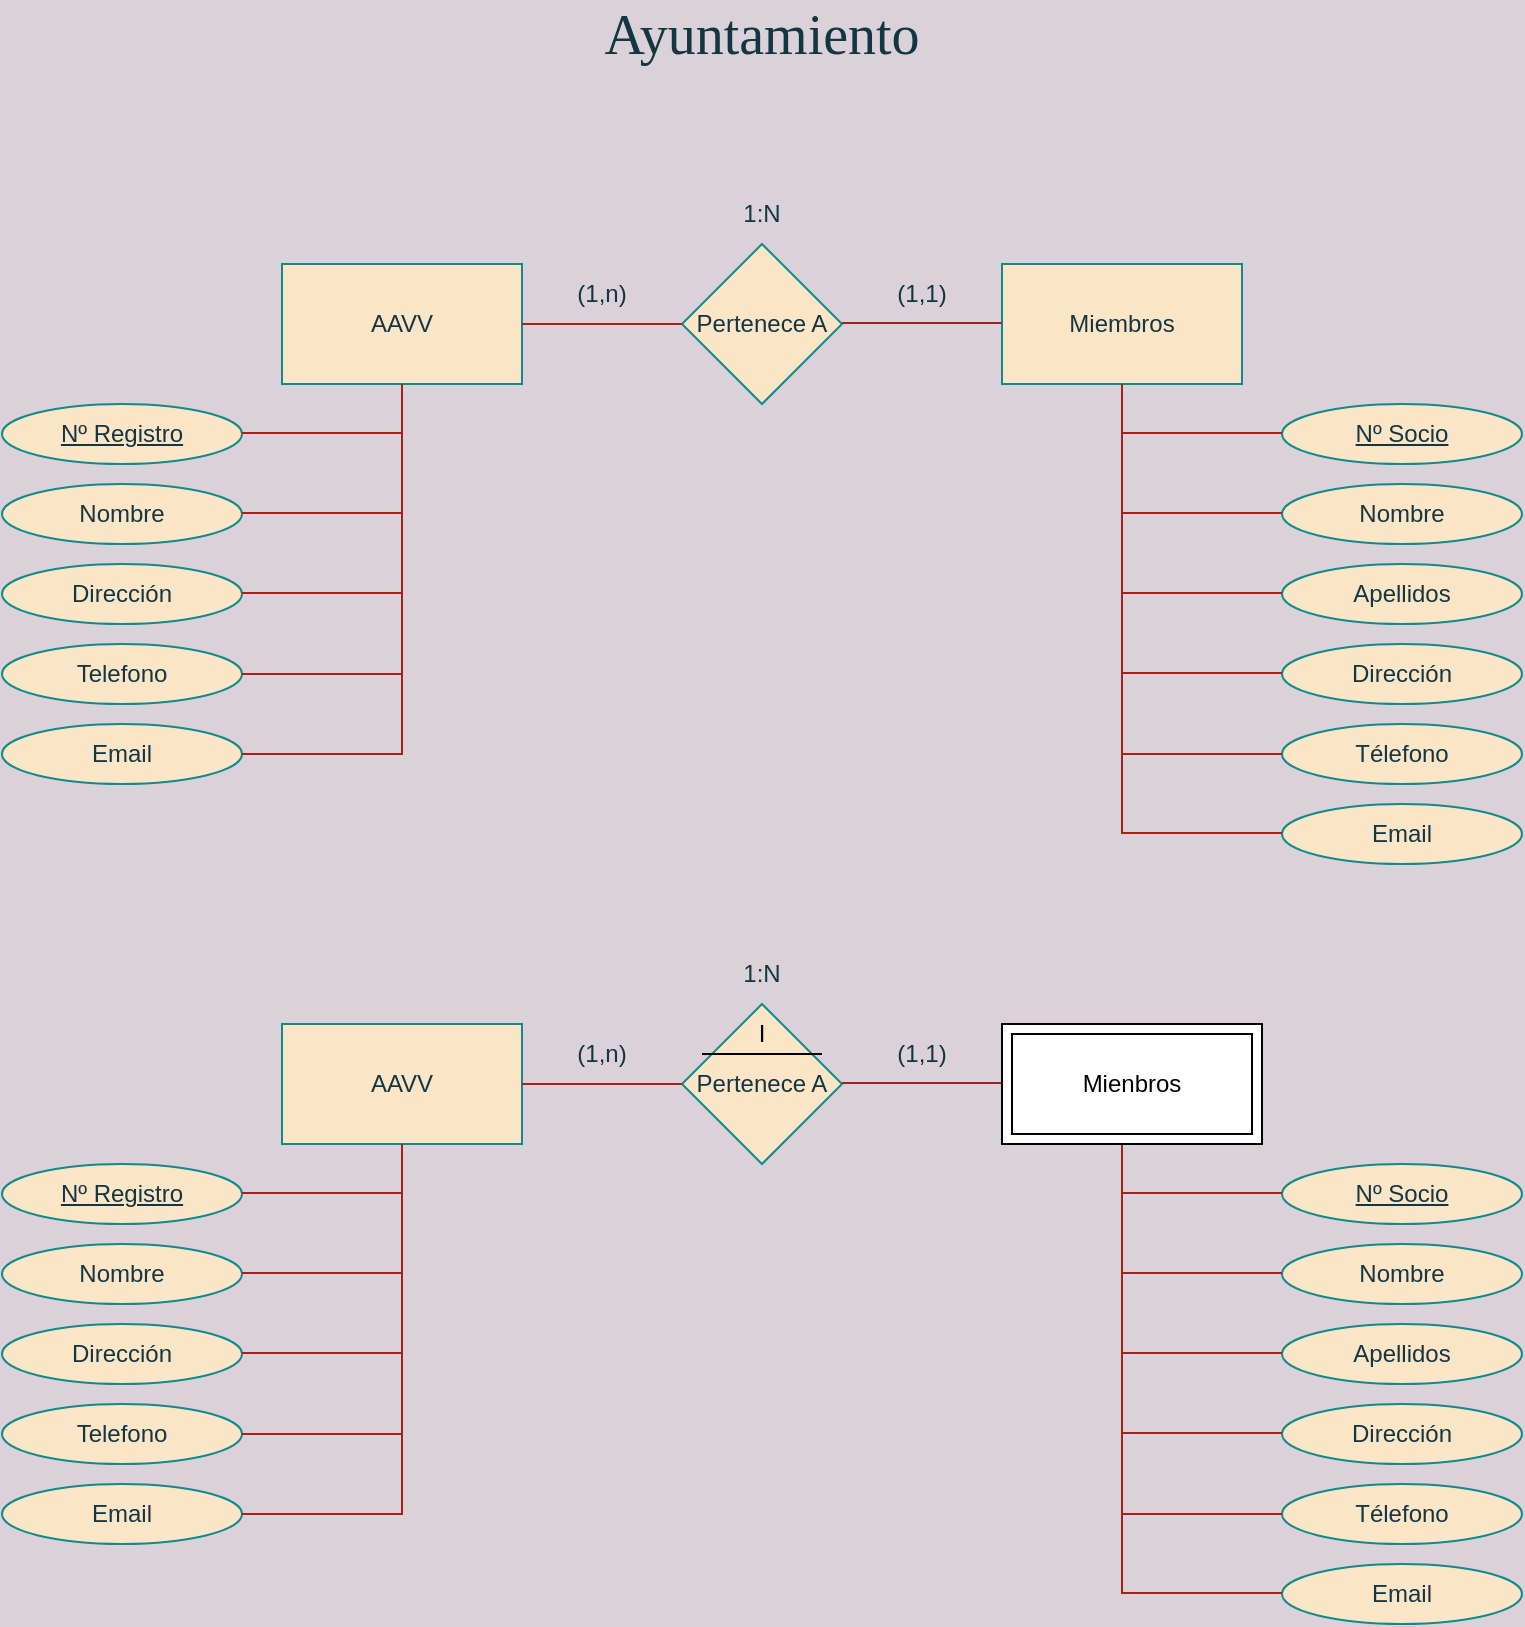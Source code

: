 <mxfile version="16.5.1" type="device"><diagram id="R2lEEEUBdFMjLlhIrx00" name="Page-1"><mxGraphModel dx="1185" dy="721" grid="1" gridSize="10" guides="1" tooltips="1" connect="1" arrows="1" fold="1" page="1" pageScale="1" pageWidth="850" pageHeight="1100" background="#DAD2D8" math="0" shadow="0" extFonts="Permanent Marker^https://fonts.googleapis.com/css?family=Permanent+Marker"><root><mxCell id="0"/><mxCell id="1" parent="0"/><mxCell id="mPMEIuFIs5zJQXIltNM0-1" value="AAVV" style="rounded=0;whiteSpace=wrap;html=1;fillColor=#FAE5C7;strokeColor=#0F8B8D;fontColor=#143642;" parent="1" vertex="1"><mxGeometry x="160" y="170" width="120" height="60" as="geometry"/></mxCell><mxCell id="mPMEIuFIs5zJQXIltNM0-2" value="Miembros" style="rounded=0;whiteSpace=wrap;html=1;fillColor=#FAE5C7;strokeColor=#0F8B8D;fontColor=#143642;" parent="1" vertex="1"><mxGeometry x="520" y="170" width="120" height="60" as="geometry"/></mxCell><mxCell id="mPMEIuFIs5zJQXIltNM0-3" value="Pertenece A" style="rhombus;whiteSpace=wrap;html=1;fillColor=#FAE5C7;strokeColor=#0F8B8D;fontColor=#143642;" parent="1" vertex="1"><mxGeometry x="360" y="160" width="80" height="80" as="geometry"/></mxCell><mxCell id="mPMEIuFIs5zJQXIltNM0-5" value="" style="endArrow=none;html=1;rounded=0;exitX=1;exitY=0.5;exitDx=0;exitDy=0;strokeColor=#A8201A;fontColor=#143642;labelBackgroundColor=#DAD2D8;" parent="1" source="mPMEIuFIs5zJQXIltNM0-1" edge="1"><mxGeometry width="50" height="50" relative="1" as="geometry"><mxPoint x="310" y="250" as="sourcePoint"/><mxPoint x="360" y="200" as="targetPoint"/></mxGeometry></mxCell><mxCell id="mPMEIuFIs5zJQXIltNM0-6" value="" style="endArrow=none;html=1;rounded=0;exitX=1;exitY=0.5;exitDx=0;exitDy=0;strokeColor=#A8201A;fontColor=#143642;labelBackgroundColor=#DAD2D8;" parent="1" edge="1"><mxGeometry width="50" height="50" relative="1" as="geometry"><mxPoint x="440" y="199.5" as="sourcePoint"/><mxPoint x="520" y="199.5" as="targetPoint"/></mxGeometry></mxCell><mxCell id="mPMEIuFIs5zJQXIltNM0-7" value="(1,n)" style="text;html=1;strokeColor=none;fillColor=none;align=center;verticalAlign=middle;whiteSpace=wrap;rounded=0;fontColor=#143642;" parent="1" vertex="1"><mxGeometry x="290" y="170" width="60" height="30" as="geometry"/></mxCell><mxCell id="mPMEIuFIs5zJQXIltNM0-8" value="(1,1)" style="text;html=1;strokeColor=none;fillColor=none;align=center;verticalAlign=middle;whiteSpace=wrap;rounded=0;fontColor=#143642;" parent="1" vertex="1"><mxGeometry x="450" y="170" width="60" height="30" as="geometry"/></mxCell><mxCell id="mPMEIuFIs5zJQXIltNM0-9" value="1:N" style="text;html=1;strokeColor=none;fillColor=none;align=center;verticalAlign=middle;whiteSpace=wrap;rounded=0;fontColor=#143642;" parent="1" vertex="1"><mxGeometry x="370" y="130" width="60" height="30" as="geometry"/></mxCell><mxCell id="mPMEIuFIs5zJQXIltNM0-10" value="&lt;u&gt;Nº Registro&lt;/u&gt;" style="ellipse;whiteSpace=wrap;html=1;fillColor=#FAE5C7;strokeColor=#0F8B8D;fontColor=#143642;" parent="1" vertex="1"><mxGeometry x="20" y="240" width="120" height="30" as="geometry"/></mxCell><mxCell id="mPMEIuFIs5zJQXIltNM0-11" value="Nombre" style="ellipse;whiteSpace=wrap;html=1;fillColor=#FAE5C7;strokeColor=#0F8B8D;fontColor=#143642;" parent="1" vertex="1"><mxGeometry x="20" y="280" width="120" height="30" as="geometry"/></mxCell><mxCell id="mPMEIuFIs5zJQXIltNM0-12" value="Telefono" style="ellipse;whiteSpace=wrap;html=1;fillColor=#FAE5C7;strokeColor=#0F8B8D;fontColor=#143642;" parent="1" vertex="1"><mxGeometry x="20" y="360" width="120" height="30" as="geometry"/></mxCell><mxCell id="mPMEIuFIs5zJQXIltNM0-13" value="Dirección" style="ellipse;whiteSpace=wrap;html=1;fillColor=#FAE5C7;strokeColor=#0F8B8D;fontColor=#143642;" parent="1" vertex="1"><mxGeometry x="20" y="320" width="120" height="30" as="geometry"/></mxCell><mxCell id="mPMEIuFIs5zJQXIltNM0-15" value="Email" style="ellipse;whiteSpace=wrap;html=1;fillColor=#FAE5C7;strokeColor=#0F8B8D;fontColor=#143642;" parent="1" vertex="1"><mxGeometry x="20" y="400" width="120" height="30" as="geometry"/></mxCell><mxCell id="mPMEIuFIs5zJQXIltNM0-16" value="" style="endArrow=none;html=1;rounded=0;exitX=1;exitY=0.5;exitDx=0;exitDy=0;entryX=0.5;entryY=1;entryDx=0;entryDy=0;strokeColor=#A8201A;fontColor=#143642;labelBackgroundColor=#DAD2D8;" parent="1" source="mPMEIuFIs5zJQXIltNM0-15" target="mPMEIuFIs5zJQXIltNM0-1" edge="1"><mxGeometry width="50" height="50" relative="1" as="geometry"><mxPoint x="140" y="420" as="sourcePoint"/><mxPoint x="240" y="415" as="targetPoint"/><Array as="points"><mxPoint x="220" y="415"/></Array></mxGeometry></mxCell><mxCell id="mPMEIuFIs5zJQXIltNM0-17" value="" style="endArrow=none;html=1;rounded=0;exitX=1;exitY=0.5;exitDx=0;exitDy=0;strokeColor=#A8201A;fontColor=#143642;labelBackgroundColor=#DAD2D8;" parent="1" source="mPMEIuFIs5zJQXIltNM0-12" edge="1"><mxGeometry width="50" height="50" relative="1" as="geometry"><mxPoint x="400" y="420" as="sourcePoint"/><mxPoint x="220" y="375" as="targetPoint"/></mxGeometry></mxCell><mxCell id="mPMEIuFIs5zJQXIltNM0-18" value="" style="endArrow=none;html=1;rounded=0;exitX=1;exitY=0.5;exitDx=0;exitDy=0;strokeColor=#A8201A;fontColor=#143642;labelBackgroundColor=#DAD2D8;" parent="1" edge="1"><mxGeometry width="50" height="50" relative="1" as="geometry"><mxPoint x="140" y="334.5" as="sourcePoint"/><mxPoint x="220" y="334.5" as="targetPoint"/></mxGeometry></mxCell><mxCell id="mPMEIuFIs5zJQXIltNM0-19" value="" style="endArrow=none;html=1;rounded=0;exitX=1;exitY=0.5;exitDx=0;exitDy=0;strokeColor=#A8201A;fontColor=#143642;labelBackgroundColor=#DAD2D8;" parent="1" edge="1"><mxGeometry width="50" height="50" relative="1" as="geometry"><mxPoint x="140" y="294.5" as="sourcePoint"/><mxPoint x="220" y="294.5" as="targetPoint"/></mxGeometry></mxCell><mxCell id="mPMEIuFIs5zJQXIltNM0-20" value="" style="endArrow=none;html=1;rounded=0;exitX=1;exitY=0.5;exitDx=0;exitDy=0;strokeColor=#A8201A;fontColor=#143642;labelBackgroundColor=#DAD2D8;" parent="1" edge="1"><mxGeometry width="50" height="50" relative="1" as="geometry"><mxPoint x="140" y="254.5" as="sourcePoint"/><mxPoint x="220" y="254.5" as="targetPoint"/></mxGeometry></mxCell><mxCell id="mPMEIuFIs5zJQXIltNM0-21" value="&lt;u&gt;Nº Socio&lt;/u&gt;" style="ellipse;whiteSpace=wrap;html=1;fillColor=#FAE5C7;strokeColor=#0F8B8D;fontColor=#143642;" parent="1" vertex="1"><mxGeometry x="660" y="240" width="120" height="30" as="geometry"/></mxCell><mxCell id="mPMEIuFIs5zJQXIltNM0-22" value="Nombre" style="ellipse;whiteSpace=wrap;html=1;fillColor=#FAE5C7;strokeColor=#0F8B8D;fontColor=#143642;" parent="1" vertex="1"><mxGeometry x="660" y="280" width="120" height="30" as="geometry"/></mxCell><mxCell id="mPMEIuFIs5zJQXIltNM0-23" value="Dirección" style="ellipse;whiteSpace=wrap;html=1;fillColor=#FAE5C7;strokeColor=#0F8B8D;fontColor=#143642;" parent="1" vertex="1"><mxGeometry x="660" y="360" width="120" height="30" as="geometry"/></mxCell><mxCell id="mPMEIuFIs5zJQXIltNM0-24" value="Apellidos" style="ellipse;whiteSpace=wrap;html=1;fillColor=#FAE5C7;strokeColor=#0F8B8D;fontColor=#143642;" parent="1" vertex="1"><mxGeometry x="660" y="320" width="120" height="30" as="geometry"/></mxCell><mxCell id="mPMEIuFIs5zJQXIltNM0-25" value="Télefono" style="ellipse;whiteSpace=wrap;html=1;fillColor=#FAE5C7;strokeColor=#0F8B8D;fontColor=#143642;" parent="1" vertex="1"><mxGeometry x="660" y="400" width="120" height="30" as="geometry"/></mxCell><mxCell id="mPMEIuFIs5zJQXIltNM0-32" value="" style="endArrow=none;html=1;rounded=0;exitX=0;exitY=0.5;exitDx=0;exitDy=0;entryX=0.5;entryY=1;entryDx=0;entryDy=0;strokeColor=#A8201A;fontColor=#143642;labelBackgroundColor=#DAD2D8;" parent="1" source="mPMEIuFIs5zJQXIltNM0-25" edge="1"><mxGeometry width="50" height="50" relative="1" as="geometry"><mxPoint x="500" y="415" as="sourcePoint"/><mxPoint x="580" y="230" as="targetPoint"/><Array as="points"><mxPoint x="580" y="415"/></Array></mxGeometry></mxCell><mxCell id="mPMEIuFIs5zJQXIltNM0-33" value="" style="endArrow=none;html=1;rounded=0;exitX=1;exitY=0.5;exitDx=0;exitDy=0;strokeColor=#A8201A;fontColor=#143642;labelBackgroundColor=#DAD2D8;" parent="1" edge="1"><mxGeometry width="50" height="50" relative="1" as="geometry"><mxPoint x="580" y="374.5" as="sourcePoint"/><mxPoint x="660" y="374.5" as="targetPoint"/></mxGeometry></mxCell><mxCell id="mPMEIuFIs5zJQXIltNM0-34" value="" style="endArrow=none;html=1;rounded=0;exitX=1;exitY=0.5;exitDx=0;exitDy=0;strokeColor=#A8201A;fontColor=#143642;labelBackgroundColor=#DAD2D8;" parent="1" edge="1"><mxGeometry width="50" height="50" relative="1" as="geometry"><mxPoint x="580" y="334.5" as="sourcePoint"/><mxPoint x="660" y="334.5" as="targetPoint"/></mxGeometry></mxCell><mxCell id="mPMEIuFIs5zJQXIltNM0-35" value="" style="endArrow=none;html=1;rounded=0;exitX=1;exitY=0.5;exitDx=0;exitDy=0;strokeColor=#A8201A;fontColor=#143642;labelBackgroundColor=#DAD2D8;" parent="1" edge="1"><mxGeometry width="50" height="50" relative="1" as="geometry"><mxPoint x="580" y="294.5" as="sourcePoint"/><mxPoint x="660" y="294.5" as="targetPoint"/></mxGeometry></mxCell><mxCell id="mPMEIuFIs5zJQXIltNM0-36" value="" style="endArrow=none;html=1;rounded=0;exitX=1;exitY=0.5;exitDx=0;exitDy=0;strokeColor=#A8201A;fontColor=#143642;labelBackgroundColor=#DAD2D8;" parent="1" edge="1"><mxGeometry width="50" height="50" relative="1" as="geometry"><mxPoint x="580" y="254.5" as="sourcePoint"/><mxPoint x="660" y="254.5" as="targetPoint"/></mxGeometry></mxCell><mxCell id="mPMEIuFIs5zJQXIltNM0-41" value="Email" style="ellipse;whiteSpace=wrap;html=1;fillColor=#FAE5C7;strokeColor=#0F8B8D;fontColor=#143642;" parent="1" vertex="1"><mxGeometry x="660" y="440" width="120" height="30" as="geometry"/></mxCell><mxCell id="mPMEIuFIs5zJQXIltNM0-42" value="" style="endArrow=none;html=1;rounded=0;exitX=1;exitY=0.5;exitDx=0;exitDy=0;strokeColor=#A8201A;fontColor=#143642;labelBackgroundColor=#DAD2D8;" parent="1" edge="1"><mxGeometry width="50" height="50" relative="1" as="geometry"><mxPoint x="580" y="454.5" as="sourcePoint"/><mxPoint x="660" y="454.5" as="targetPoint"/></mxGeometry></mxCell><mxCell id="mPMEIuFIs5zJQXIltNM0-43" value="" style="endArrow=none;html=1;rounded=0;strokeColor=#A8201A;fontColor=#143642;labelBackgroundColor=#DAD2D8;" parent="1" edge="1"><mxGeometry width="50" height="50" relative="1" as="geometry"><mxPoint x="580" y="455" as="sourcePoint"/><mxPoint x="580" y="415" as="targetPoint"/></mxGeometry></mxCell><mxCell id="mPMEIuFIs5zJQXIltNM0-44" value="Ayuntamiento" style="text;html=1;strokeColor=none;fillColor=none;align=center;verticalAlign=middle;whiteSpace=wrap;rounded=0;fontFamily=Verdana;fontSize=28;shadow=0;fontColor=#143642;" parent="1" vertex="1"><mxGeometry x="370" y="40" width="60" height="30" as="geometry"/></mxCell><mxCell id="yqmmsnNICDdzlX0c-iGu-1" value="AAVV" style="rounded=0;whiteSpace=wrap;html=1;fillColor=#FAE5C7;strokeColor=#0F8B8D;fontColor=#143642;" vertex="1" parent="1"><mxGeometry x="160" y="550" width="120" height="60" as="geometry"/></mxCell><mxCell id="yqmmsnNICDdzlX0c-iGu-3" value="Pertenece A" style="rhombus;whiteSpace=wrap;html=1;fillColor=#FAE5C7;strokeColor=#0F8B8D;fontColor=#143642;" vertex="1" parent="1"><mxGeometry x="360" y="540" width="80" height="80" as="geometry"/></mxCell><mxCell id="yqmmsnNICDdzlX0c-iGu-4" value="" style="endArrow=none;html=1;rounded=0;exitX=1;exitY=0.5;exitDx=0;exitDy=0;strokeColor=#A8201A;fontColor=#143642;labelBackgroundColor=#DAD2D8;" edge="1" parent="1" source="yqmmsnNICDdzlX0c-iGu-1"><mxGeometry width="50" height="50" relative="1" as="geometry"><mxPoint x="310" y="630" as="sourcePoint"/><mxPoint x="360" y="580.0" as="targetPoint"/></mxGeometry></mxCell><mxCell id="yqmmsnNICDdzlX0c-iGu-5" value="" style="endArrow=none;html=1;rounded=0;exitX=1;exitY=0.5;exitDx=0;exitDy=0;strokeColor=#A8201A;fontColor=#143642;labelBackgroundColor=#DAD2D8;" edge="1" parent="1"><mxGeometry width="50" height="50" relative="1" as="geometry"><mxPoint x="440" y="579.5" as="sourcePoint"/><mxPoint x="520" y="579.5" as="targetPoint"/></mxGeometry></mxCell><mxCell id="yqmmsnNICDdzlX0c-iGu-6" value="(1,n)" style="text;html=1;strokeColor=none;fillColor=none;align=center;verticalAlign=middle;whiteSpace=wrap;rounded=0;fontColor=#143642;" vertex="1" parent="1"><mxGeometry x="290" y="550" width="60" height="30" as="geometry"/></mxCell><mxCell id="yqmmsnNICDdzlX0c-iGu-7" value="(1,1)" style="text;html=1;strokeColor=none;fillColor=none;align=center;verticalAlign=middle;whiteSpace=wrap;rounded=0;fontColor=#143642;" vertex="1" parent="1"><mxGeometry x="450" y="550" width="60" height="30" as="geometry"/></mxCell><mxCell id="yqmmsnNICDdzlX0c-iGu-8" value="1:N" style="text;html=1;strokeColor=none;fillColor=none;align=center;verticalAlign=middle;whiteSpace=wrap;rounded=0;fontColor=#143642;" vertex="1" parent="1"><mxGeometry x="370" y="510" width="60" height="30" as="geometry"/></mxCell><mxCell id="yqmmsnNICDdzlX0c-iGu-9" value="&lt;u&gt;Nº Registro&lt;/u&gt;" style="ellipse;whiteSpace=wrap;html=1;fillColor=#FAE5C7;strokeColor=#0F8B8D;fontColor=#143642;" vertex="1" parent="1"><mxGeometry x="20" y="620" width="120" height="30" as="geometry"/></mxCell><mxCell id="yqmmsnNICDdzlX0c-iGu-10" value="Nombre" style="ellipse;whiteSpace=wrap;html=1;fillColor=#FAE5C7;strokeColor=#0F8B8D;fontColor=#143642;" vertex="1" parent="1"><mxGeometry x="20" y="660" width="120" height="30" as="geometry"/></mxCell><mxCell id="yqmmsnNICDdzlX0c-iGu-11" value="Telefono" style="ellipse;whiteSpace=wrap;html=1;fillColor=#FAE5C7;strokeColor=#0F8B8D;fontColor=#143642;" vertex="1" parent="1"><mxGeometry x="20" y="740" width="120" height="30" as="geometry"/></mxCell><mxCell id="yqmmsnNICDdzlX0c-iGu-12" value="Dirección" style="ellipse;whiteSpace=wrap;html=1;fillColor=#FAE5C7;strokeColor=#0F8B8D;fontColor=#143642;" vertex="1" parent="1"><mxGeometry x="20" y="700" width="120" height="30" as="geometry"/></mxCell><mxCell id="yqmmsnNICDdzlX0c-iGu-13" value="Email" style="ellipse;whiteSpace=wrap;html=1;fillColor=#FAE5C7;strokeColor=#0F8B8D;fontColor=#143642;" vertex="1" parent="1"><mxGeometry x="20" y="780" width="120" height="30" as="geometry"/></mxCell><mxCell id="yqmmsnNICDdzlX0c-iGu-14" value="" style="endArrow=none;html=1;rounded=0;exitX=1;exitY=0.5;exitDx=0;exitDy=0;entryX=0.5;entryY=1;entryDx=0;entryDy=0;strokeColor=#A8201A;fontColor=#143642;labelBackgroundColor=#DAD2D8;" edge="1" parent="1" source="yqmmsnNICDdzlX0c-iGu-13" target="yqmmsnNICDdzlX0c-iGu-1"><mxGeometry width="50" height="50" relative="1" as="geometry"><mxPoint x="140" y="800" as="sourcePoint"/><mxPoint x="240" y="795" as="targetPoint"/><Array as="points"><mxPoint x="220" y="795"/></Array></mxGeometry></mxCell><mxCell id="yqmmsnNICDdzlX0c-iGu-15" value="" style="endArrow=none;html=1;rounded=0;exitX=1;exitY=0.5;exitDx=0;exitDy=0;strokeColor=#A8201A;fontColor=#143642;labelBackgroundColor=#DAD2D8;" edge="1" parent="1" source="yqmmsnNICDdzlX0c-iGu-11"><mxGeometry width="50" height="50" relative="1" as="geometry"><mxPoint x="400" y="800" as="sourcePoint"/><mxPoint x="220" y="755" as="targetPoint"/></mxGeometry></mxCell><mxCell id="yqmmsnNICDdzlX0c-iGu-16" value="" style="endArrow=none;html=1;rounded=0;exitX=1;exitY=0.5;exitDx=0;exitDy=0;strokeColor=#A8201A;fontColor=#143642;labelBackgroundColor=#DAD2D8;" edge="1" parent="1"><mxGeometry width="50" height="50" relative="1" as="geometry"><mxPoint x="140" y="714.5" as="sourcePoint"/><mxPoint x="220" y="714.5" as="targetPoint"/></mxGeometry></mxCell><mxCell id="yqmmsnNICDdzlX0c-iGu-17" value="" style="endArrow=none;html=1;rounded=0;exitX=1;exitY=0.5;exitDx=0;exitDy=0;strokeColor=#A8201A;fontColor=#143642;labelBackgroundColor=#DAD2D8;" edge="1" parent="1"><mxGeometry width="50" height="50" relative="1" as="geometry"><mxPoint x="140" y="674.5" as="sourcePoint"/><mxPoint x="220" y="674.5" as="targetPoint"/></mxGeometry></mxCell><mxCell id="yqmmsnNICDdzlX0c-iGu-18" value="" style="endArrow=none;html=1;rounded=0;exitX=1;exitY=0.5;exitDx=0;exitDy=0;strokeColor=#A8201A;fontColor=#143642;labelBackgroundColor=#DAD2D8;" edge="1" parent="1"><mxGeometry width="50" height="50" relative="1" as="geometry"><mxPoint x="140" y="634.5" as="sourcePoint"/><mxPoint x="220" y="634.5" as="targetPoint"/></mxGeometry></mxCell><mxCell id="yqmmsnNICDdzlX0c-iGu-19" value="&lt;u&gt;Nº Socio&lt;/u&gt;" style="ellipse;whiteSpace=wrap;html=1;fillColor=#FAE5C7;strokeColor=#0F8B8D;fontColor=#143642;" vertex="1" parent="1"><mxGeometry x="660" y="620" width="120" height="30" as="geometry"/></mxCell><mxCell id="yqmmsnNICDdzlX0c-iGu-20" value="Nombre" style="ellipse;whiteSpace=wrap;html=1;fillColor=#FAE5C7;strokeColor=#0F8B8D;fontColor=#143642;" vertex="1" parent="1"><mxGeometry x="660" y="660" width="120" height="30" as="geometry"/></mxCell><mxCell id="yqmmsnNICDdzlX0c-iGu-21" value="Dirección" style="ellipse;whiteSpace=wrap;html=1;fillColor=#FAE5C7;strokeColor=#0F8B8D;fontColor=#143642;" vertex="1" parent="1"><mxGeometry x="660" y="740" width="120" height="30" as="geometry"/></mxCell><mxCell id="yqmmsnNICDdzlX0c-iGu-22" value="Apellidos" style="ellipse;whiteSpace=wrap;html=1;fillColor=#FAE5C7;strokeColor=#0F8B8D;fontColor=#143642;" vertex="1" parent="1"><mxGeometry x="660" y="700" width="120" height="30" as="geometry"/></mxCell><mxCell id="yqmmsnNICDdzlX0c-iGu-23" value="Télefono" style="ellipse;whiteSpace=wrap;html=1;fillColor=#FAE5C7;strokeColor=#0F8B8D;fontColor=#143642;" vertex="1" parent="1"><mxGeometry x="660" y="780" width="120" height="30" as="geometry"/></mxCell><mxCell id="yqmmsnNICDdzlX0c-iGu-24" value="" style="endArrow=none;html=1;rounded=0;exitX=0;exitY=0.5;exitDx=0;exitDy=0;entryX=0.5;entryY=1;entryDx=0;entryDy=0;strokeColor=#A8201A;fontColor=#143642;labelBackgroundColor=#DAD2D8;" edge="1" parent="1" source="yqmmsnNICDdzlX0c-iGu-23"><mxGeometry width="50" height="50" relative="1" as="geometry"><mxPoint x="500" y="795" as="sourcePoint"/><mxPoint x="580" y="610.0" as="targetPoint"/><Array as="points"><mxPoint x="580" y="795"/></Array></mxGeometry></mxCell><mxCell id="yqmmsnNICDdzlX0c-iGu-25" value="" style="endArrow=none;html=1;rounded=0;exitX=1;exitY=0.5;exitDx=0;exitDy=0;strokeColor=#A8201A;fontColor=#143642;labelBackgroundColor=#DAD2D8;" edge="1" parent="1"><mxGeometry width="50" height="50" relative="1" as="geometry"><mxPoint x="580" y="754.5" as="sourcePoint"/><mxPoint x="660" y="754.5" as="targetPoint"/></mxGeometry></mxCell><mxCell id="yqmmsnNICDdzlX0c-iGu-26" value="" style="endArrow=none;html=1;rounded=0;exitX=1;exitY=0.5;exitDx=0;exitDy=0;strokeColor=#A8201A;fontColor=#143642;labelBackgroundColor=#DAD2D8;" edge="1" parent="1"><mxGeometry width="50" height="50" relative="1" as="geometry"><mxPoint x="580" y="714.5" as="sourcePoint"/><mxPoint x="660" y="714.5" as="targetPoint"/></mxGeometry></mxCell><mxCell id="yqmmsnNICDdzlX0c-iGu-27" value="" style="endArrow=none;html=1;rounded=0;exitX=1;exitY=0.5;exitDx=0;exitDy=0;strokeColor=#A8201A;fontColor=#143642;labelBackgroundColor=#DAD2D8;" edge="1" parent="1"><mxGeometry width="50" height="50" relative="1" as="geometry"><mxPoint x="580" y="674.5" as="sourcePoint"/><mxPoint x="660" y="674.5" as="targetPoint"/></mxGeometry></mxCell><mxCell id="yqmmsnNICDdzlX0c-iGu-28" value="" style="endArrow=none;html=1;rounded=0;exitX=1;exitY=0.5;exitDx=0;exitDy=0;strokeColor=#A8201A;fontColor=#143642;labelBackgroundColor=#DAD2D8;" edge="1" parent="1"><mxGeometry width="50" height="50" relative="1" as="geometry"><mxPoint x="580" y="634.5" as="sourcePoint"/><mxPoint x="660" y="634.5" as="targetPoint"/></mxGeometry></mxCell><mxCell id="yqmmsnNICDdzlX0c-iGu-29" value="Email" style="ellipse;whiteSpace=wrap;html=1;fillColor=#FAE5C7;strokeColor=#0F8B8D;fontColor=#143642;" vertex="1" parent="1"><mxGeometry x="660" y="820" width="120" height="30" as="geometry"/></mxCell><mxCell id="yqmmsnNICDdzlX0c-iGu-30" value="" style="endArrow=none;html=1;rounded=0;exitX=1;exitY=0.5;exitDx=0;exitDy=0;strokeColor=#A8201A;fontColor=#143642;labelBackgroundColor=#DAD2D8;" edge="1" parent="1"><mxGeometry width="50" height="50" relative="1" as="geometry"><mxPoint x="580" y="834.5" as="sourcePoint"/><mxPoint x="660" y="834.5" as="targetPoint"/></mxGeometry></mxCell><mxCell id="yqmmsnNICDdzlX0c-iGu-31" value="" style="endArrow=none;html=1;rounded=0;strokeColor=#A8201A;fontColor=#143642;labelBackgroundColor=#DAD2D8;" edge="1" parent="1"><mxGeometry width="50" height="50" relative="1" as="geometry"><mxPoint x="580" y="835" as="sourcePoint"/><mxPoint x="580" y="795" as="targetPoint"/></mxGeometry></mxCell><mxCell id="yqmmsnNICDdzlX0c-iGu-32" value="Mienbros" style="shape=ext;margin=3;double=1;whiteSpace=wrap;html=1;align=center;" vertex="1" parent="1"><mxGeometry x="520" y="550" width="130" height="60" as="geometry"/></mxCell><mxCell id="yqmmsnNICDdzlX0c-iGu-33" value="" style="line;strokeWidth=1;rotatable=0;dashed=0;labelPosition=right;align=left;verticalAlign=middle;spacingTop=0;spacingLeft=6;points=[];portConstraint=eastwest;" vertex="1" parent="1"><mxGeometry x="370" y="560" width="60" height="10" as="geometry"/></mxCell><mxCell id="yqmmsnNICDdzlX0c-iGu-34" value="I" style="text;html=1;strokeColor=none;fillColor=none;align=center;verticalAlign=middle;whiteSpace=wrap;rounded=0;" vertex="1" parent="1"><mxGeometry x="370" y="540" width="60" height="30" as="geometry"/></mxCell></root></mxGraphModel></diagram></mxfile>